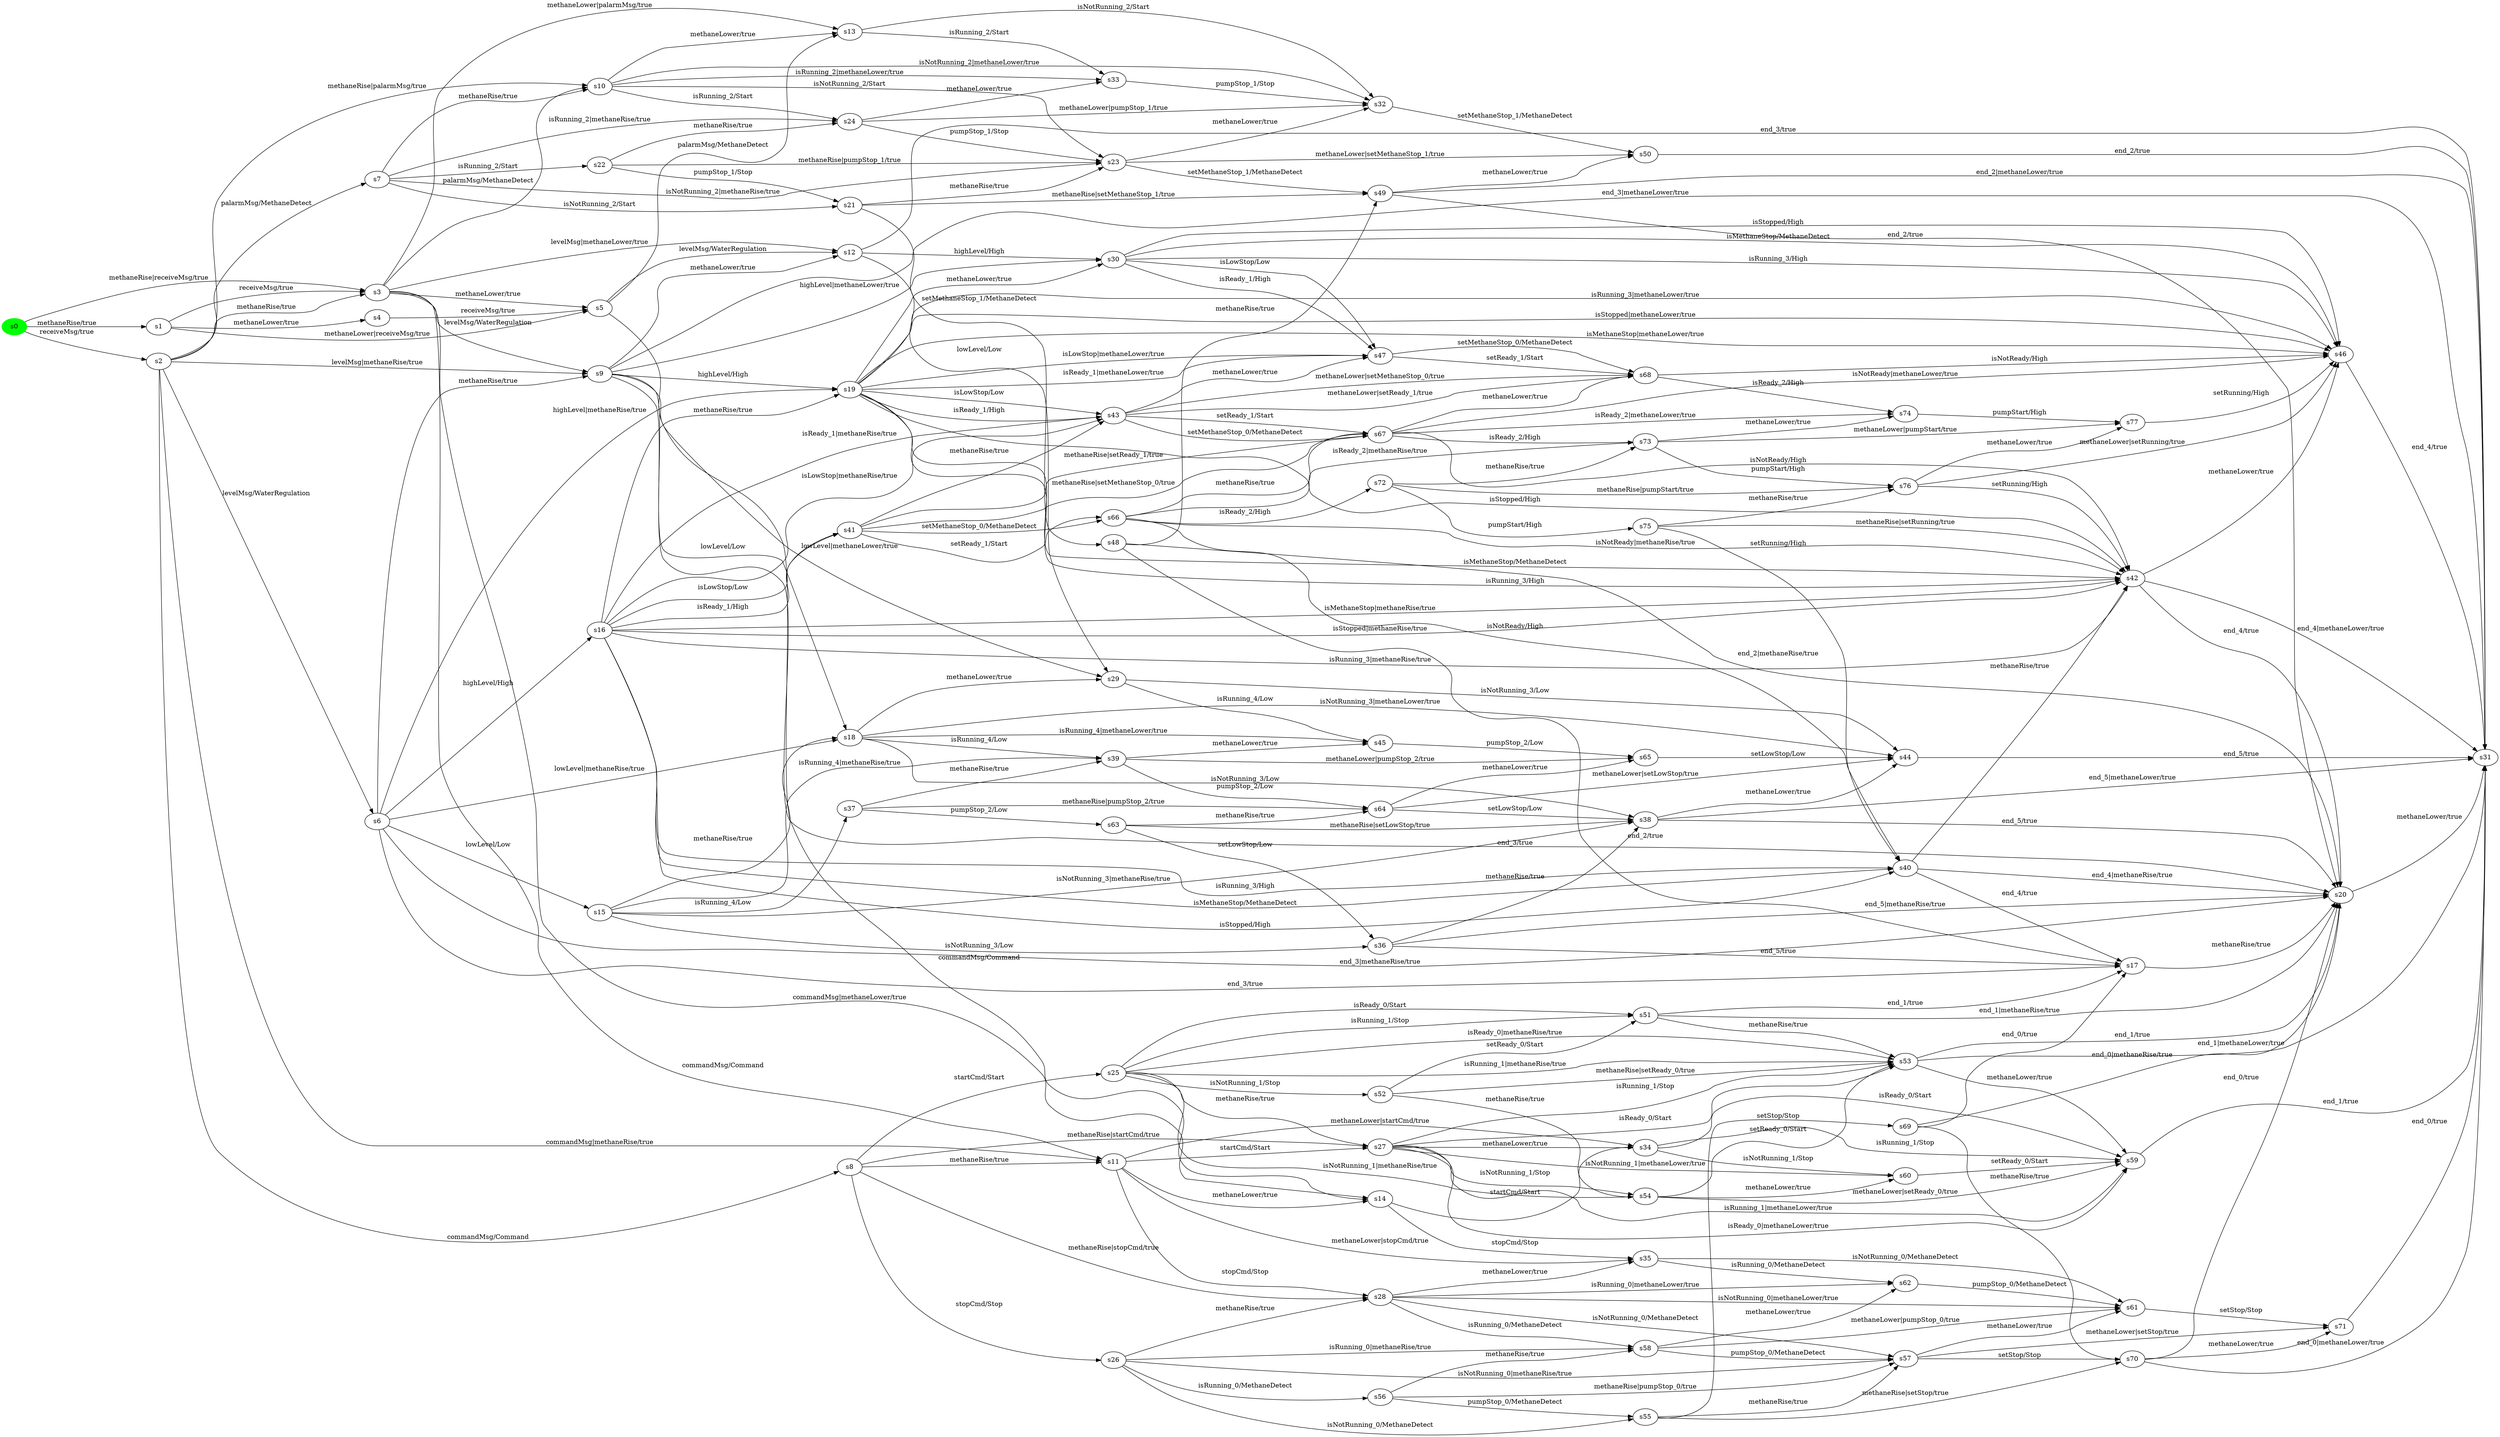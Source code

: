digraph G {
rankdir=LR;
state0[ label = "s0", style=filled, color=green ];
state1 [ label = "s71" ];
state1 -> state2 [ label=" end_0/true " ];
state3 [ label = "s70" ];
state3 -> state2 [ label=" end_0|methaneLower/true " ];
state3 -> state1 [ label=" methaneLower/true " ];
state3 -> state4 [ label=" end_0/true " ];
state5 [ label = "s73" ];
state5 -> state6 [ label=" pumpStart/High " ];
state5 -> state7 [ label=" methaneLower|pumpStart/true " ];
state5 -> state8 [ label=" methaneLower/true " ];
state9 [ label = "s72" ];
state9 -> state10 [ label=" pumpStart/High " ];
state9 -> state5 [ label=" methaneRise/true " ];
state9 -> state6 [ label=" methaneRise|pumpStart/true " ];
state2 [ label = "s31" ];
state10 [ label = "s75" ];
state10 -> state11 [ label=" methaneRise|setRunning/true " ];
state10 -> state6 [ label=" methaneRise/true " ];
state10 -> state12 [ label=" setRunning/High " ];
state8 [ label = "s74" ];
state8 -> state7 [ label=" pumpStart/High " ];
state13 [ label = "s30" ];
state13 -> state14 [ label=" isReady_1/High " ];
state13 -> state14 [ label=" isLowStop/Low " ];
state13 -> state15 [ label=" isStopped/High " ];
state13 -> state15 [ label=" isMethaneStop/MethaneDetect " ];
state13 -> state15 [ label=" isRunning_3/High " ];
state7 [ label = "s77" ];
state7 -> state15 [ label=" setRunning/High " ];
state16 [ label = "s33" ];
state16 -> state17 [ label=" pumpStop_1/Stop " ];
state6 [ label = "s76" ];
state6 -> state7 [ label=" methaneLower/true " ];
state6 -> state11 [ label=" setRunning/High " ];
state6 -> state15 [ label=" methaneLower|setRunning/true " ];
state17 [ label = "s32" ];
state17 -> state18 [ label=" setMethaneStop_1/MethaneDetect " ];
state19 [ label = "s35" ];
state19 -> state20 [ label=" isNotRunning_0/MethaneDetect " ];
state19 -> state21 [ label=" isRunning_0/MethaneDetect " ];
state22 [ label = "s34" ];
state22 -> state23 [ label=" isNotRunning_1/Stop " ];
state22 -> state24 [ label=" isRunning_1/Stop " ];
state22 -> state24 [ label=" isReady_0/Start " ];
state25 [ label = "s37" ];
state25 -> state26 [ label=" methaneRise|pumpStop_2/true " ];
state25 -> state27 [ label=" pumpStop_2/Low " ];
state25 -> state28 [ label=" methaneRise/true " ];
state29 [ label = "s36" ];
state29 -> state4 [ label=" end_5|methaneRise/true " ];
state29 -> state30 [ label=" methaneRise/true " ];
state29 -> state31 [ label=" end_5/true " ];
state28 [ label = "s39" ];
state28 -> state26 [ label=" pumpStop_2/Low " ];
state28 -> state32 [ label=" methaneLower|pumpStop_2/true " ];
state28 -> state33 [ label=" methaneLower/true " ];
state30 [ label = "s38" ];
state30 -> state4 [ label=" end_5/true " ];
state30 -> state2 [ label=" end_5|methaneLower/true " ];
state30 -> state34 [ label=" methaneLower/true " ];
state0 -> state35 [ label=" methaneRise|receiveMsg/true " ];
state0 -> state36 [ label=" methaneRise/true " ];
state0 -> state37 [ label=" receiveMsg/true " ];
state36 [ label = "s1" ];
state36 -> state38 [ label=" methaneLower/true " ];
state36 -> state35 [ label=" receiveMsg/true " ];
state36 -> state39 [ label=" methaneLower|receiveMsg/true " ];
state37 [ label = "s2" ];
state37 -> state40 [ label=" palarmMsg/MethaneDetect " ];
state37 -> state41 [ label=" levelMsg|methaneRise/true " ];
state37 -> state35 [ label=" methaneRise/true " ];
state37 -> state42 [ label=" commandMsg|methaneRise/true " ];
state37 -> state43 [ label=" commandMsg/Command " ];
state37 -> state44 [ label=" methaneRise|palarmMsg/true " ];
state37 -> state45 [ label=" levelMsg/WaterRegulation " ];
state35 [ label = "s3" ];
state35 -> state42 [ label=" commandMsg/Command " ];
state35 -> state46 [ label=" methaneLower|palarmMsg/true " ];
state35 -> state47 [ label=" commandMsg|methaneLower/true " ];
state35 -> state39 [ label=" methaneLower/true " ];
state35 -> state48 [ label=" levelMsg|methaneLower/true " ];
state35 -> state41 [ label=" levelMsg/WaterRegulation " ];
state35 -> state44 [ label=" palarmMsg/MethaneDetect " ];
state38 [ label = "s4" ];
state38 -> state39 [ label=" receiveMsg/true " ];
state39 [ label = "s5" ];
state39 -> state46 [ label=" palarmMsg/MethaneDetect " ];
state39 -> state47 [ label=" commandMsg/Command " ];
state39 -> state48 [ label=" levelMsg/WaterRegulation " ];
state45 [ label = "s6" ];
state45 -> state31 [ label=" end_3/true " ];
state45 -> state49 [ label=" lowLevel|methaneRise/true " ];
state45 -> state41 [ label=" methaneRise/true " ];
state45 -> state4 [ label=" end_3|methaneRise/true " ];
state45 -> state50 [ label=" highLevel|methaneRise/true " ];
state45 -> state51 [ label=" highLevel/High " ];
state45 -> state52 [ label=" lowLevel/Low " ];
state40 [ label = "s7" ];
state40 -> state44 [ label=" methaneRise/true " ];
state40 -> state53 [ label=" isRunning_2|methaneRise/true " ];
state40 -> state54 [ label=" isNotRunning_2/Start " ];
state40 -> state55 [ label=" isNotRunning_2|methaneRise/true " ];
state40 -> state56 [ label=" isRunning_2/Start " ];
state43 [ label = "s8" ];
state43 -> state57 [ label=" methaneRise|startCmd/true " ];
state43 -> state58 [ label=" startCmd/Start " ];
state43 -> state42 [ label=" methaneRise/true " ];
state43 -> state59 [ label=" methaneRise|stopCmd/true " ];
state43 -> state60 [ label=" stopCmd/Stop " ];
state41 [ label = "s9" ];
state41 -> state49 [ label=" lowLevel/Low " ];
state41 -> state4 [ label=" end_3/true " ];
state41 -> state61 [ label=" lowLevel|methaneLower/true " ];
state41 -> state13 [ label=" highLevel|methaneLower/true " ];
state41 -> state48 [ label=" methaneLower/true " ];
state41 -> state2 [ label=" end_3|methaneLower/true " ];
state41 -> state50 [ label=" highLevel/High " ];
state12 [ label = "s40" ];
state12 -> state11 [ label=" methaneRise/true " ];
state12 -> state4 [ label=" end_4|methaneRise/true " ];
state12 -> state31 [ label=" end_4/true " ];
state11 [ label = "s42" ];
state11 -> state2 [ label=" end_4|methaneLower/true " ];
state11 -> state4 [ label=" end_4/true " ];
state11 -> state15 [ label=" methaneLower/true " ];
state62 [ label = "s41" ];
state62 -> state63 [ label=" methaneRise|setMethaneStop_0/true " ];
state62 -> state63 [ label=" methaneRise|setReady_1/true " ];
state62 -> state64 [ label=" setReady_1/Start " ];
state62 -> state64 [ label=" setMethaneStop_0/MethaneDetect " ];
state62 -> state65 [ label=" methaneRise/true " ];
state34 [ label = "s44" ];
state34 -> state2 [ label=" end_5/true " ];
state65 [ label = "s43" ];
state65 -> state66 [ label=" methaneLower|setReady_1/true " ];
state65 -> state66 [ label=" methaneLower|setMethaneStop_0/true " ];
state65 -> state63 [ label=" setReady_1/Start " ];
state65 -> state63 [ label=" setMethaneStop_0/MethaneDetect " ];
state65 -> state14 [ label=" methaneLower/true " ];
state15 [ label = "s46" ];
state15 -> state2 [ label=" end_4/true " ];
state33 [ label = "s45" ];
state33 -> state32 [ label=" pumpStop_2/Low " ];
state67 [ label = "s48" ];
state67 -> state4 [ label=" end_2|methaneRise/true " ];
state67 -> state68 [ label=" methaneRise/true " ];
state67 -> state31 [ label=" end_2/true " ];
state14 [ label = "s47" ];
state14 -> state66 [ label=" setMethaneStop_0/MethaneDetect " ];
state14 -> state66 [ label=" setReady_1/Start " ];
state68 [ label = "s49" ];
state68 -> state4 [ label=" end_2/true " ];
state68 -> state18 [ label=" methaneLower/true " ];
state68 -> state2 [ label=" end_2|methaneLower/true " ];
state69 [ label = "s51" ];
state69 -> state4 [ label=" end_1|methaneRise/true " ];
state69 -> state31 [ label=" end_1/true " ];
state69 -> state70 [ label=" methaneRise/true " ];
state18 [ label = "s50" ];
state18 -> state2 [ label=" end_2/true " ];
state70 [ label = "s53" ];
state70 -> state2 [ label=" end_1|methaneLower/true " ];
state70 -> state24 [ label=" methaneLower/true " ];
state70 -> state4 [ label=" end_1/true " ];
state71 [ label = "s52" ];
state71 -> state70 [ label=" methaneRise|setReady_0/true " ];
state71 -> state69 [ label=" setReady_0/Start " ];
state71 -> state72 [ label=" methaneRise/true " ];
state42 [ label = "s11" ];
state42 -> state59 [ label=" stopCmd/Stop " ];
state42 -> state47 [ label=" methaneLower/true " ];
state42 -> state22 [ label=" methaneLower|startCmd/true " ];
state42 -> state19 [ label=" methaneLower|stopCmd/true " ];
state42 -> state57 [ label=" startCmd/Start " ];
state73 [ label = "s55" ];
state73 -> state3 [ label=" methaneRise|setStop/true " ];
state73 -> state74 [ label=" setStop/Stop " ];
state73 -> state75 [ label=" methaneRise/true " ];
state72 [ label = "s54" ];
state72 -> state70 [ label=" setReady_0/Start " ];
state72 -> state23 [ label=" methaneLower/true " ];
state72 -> state24 [ label=" methaneLower|setReady_0/true " ];
state44 [ label = "s10" ];
state44 -> state46 [ label=" methaneLower/true " ];
state44 -> state16 [ label=" isRunning_2|methaneLower/true " ];
state44 -> state55 [ label=" isNotRunning_2/Start " ];
state44 -> state17 [ label=" isNotRunning_2|methaneLower/true " ];
state44 -> state53 [ label=" isRunning_2/Start " ];
state75 [ label = "s57" ];
state75 -> state1 [ label=" methaneLower|setStop/true " ];
state75 -> state20 [ label=" methaneLower/true " ];
state75 -> state3 [ label=" setStop/Stop " ];
state46 [ label = "s13" ];
state46 -> state16 [ label=" isRunning_2/Start " ];
state46 -> state17 [ label=" isNotRunning_2/Start " ];
state48 [ label = "s12" ];
state48 -> state13 [ label=" highLevel/High " ];
state48 -> state2 [ label=" end_3/true " ];
state48 -> state61 [ label=" lowLevel/Low " ];
state76 [ label = "s56" ];
state76 -> state75 [ label=" methaneRise|pumpStop_0/true " ];
state76 -> state77 [ label=" methaneRise/true " ];
state76 -> state73 [ label=" pumpStop_0/MethaneDetect " ];
state52 [ label = "s15" ];
state52 -> state30 [ label=" isNotRunning_3|methaneRise/true " ];
state52 -> state49 [ label=" methaneRise/true " ];
state52 -> state29 [ label=" isNotRunning_3/Low " ];
state52 -> state25 [ label=" isRunning_4/Low " ];
state52 -> state28 [ label=" isRunning_4|methaneRise/true " ];
state24 [ label = "s59" ];
state24 -> state2 [ label=" end_1/true " ];
state77 [ label = "s58" ];
state77 -> state21 [ label=" methaneLower/true " ];
state77 -> state20 [ label=" methaneLower|pumpStop_0/true " ];
state77 -> state75 [ label=" pumpStop_0/MethaneDetect " ];
state47 [ label = "s14" ];
state47 -> state19 [ label=" stopCmd/Stop " ];
state47 -> state22 [ label=" startCmd/Start " ];
state31 [ label = "s17" ];
state31 -> state4 [ label=" methaneRise/true " ];
state51 [ label = "s16" ];
state51 -> state65 [ label=" isReady_1|methaneRise/true " ];
state51 -> state65 [ label=" isLowStop|methaneRise/true " ];
state51 -> state50 [ label=" methaneRise/true " ];
state51 -> state12 [ label=" isStopped/High " ];
state51 -> state12 [ label=" isMethaneStop/MethaneDetect " ];
state51 -> state12 [ label=" isRunning_3/High " ];
state51 -> state11 [ label=" isRunning_3|methaneRise/true " ];
state51 -> state11 [ label=" isMethaneStop|methaneRise/true " ];
state51 -> state11 [ label=" isStopped|methaneRise/true " ];
state51 -> state62 [ label=" isLowStop/Low " ];
state51 -> state62 [ label=" isReady_1/High " ];
state50 [ label = "s19" ];
state50 -> state11 [ label=" isMethaneStop/MethaneDetect " ];
state50 -> state11 [ label=" isRunning_3/High " ];
state50 -> state11 [ label=" isStopped/High " ];
state50 -> state15 [ label=" isStopped|methaneLower/true " ];
state50 -> state15 [ label=" isMethaneStop|methaneLower/true " ];
state50 -> state15 [ label=" isRunning_3|methaneLower/true " ];
state50 -> state65 [ label=" isReady_1/High " ];
state50 -> state65 [ label=" isLowStop/Low " ];
state50 -> state14 [ label=" isReady_1|methaneLower/true " ];
state50 -> state14 [ label=" isLowStop|methaneLower/true " ];
state50 -> state13 [ label=" methaneLower/true " ];
state49 [ label = "s18" ];
state49 -> state34 [ label=" isNotRunning_3|methaneLower/true " ];
state49 -> state30 [ label=" isNotRunning_3/Low " ];
state49 -> state28 [ label=" isRunning_4/Low " ];
state49 -> state61 [ label=" methaneLower/true " ];
state49 -> state33 [ label=" isRunning_4|methaneLower/true " ];
state23 [ label = "s60" ];
state23 -> state24 [ label=" setReady_0/Start " ];
state21 [ label = "s62" ];
state21 -> state20 [ label=" pumpStop_0/MethaneDetect " ];
state20 [ label = "s61" ];
state20 -> state1 [ label=" setStop/Stop " ];
state4 [ label = "s20" ];
state4 -> state2 [ label=" methaneLower/true " ];
state26 [ label = "s64" ];
state26 -> state34 [ label=" methaneLower|setLowStop/true " ];
state26 -> state30 [ label=" setLowStop/Low " ];
state26 -> state32 [ label=" methaneLower/true " ];
state27 [ label = "s63" ];
state27 -> state29 [ label=" setLowStop/Low " ];
state27 -> state30 [ label=" methaneRise|setLowStop/true " ];
state27 -> state26 [ label=" methaneRise/true " ];
state56 [ label = "s22" ];
state56 -> state54 [ label=" pumpStop_1/Stop " ];
state56 -> state53 [ label=" methaneRise/true " ];
state56 -> state55 [ label=" methaneRise|pumpStop_1/true " ];
state64 [ label = "s66" ];
state64 -> state12 [ label=" isNotReady/High " ];
state64 -> state63 [ label=" methaneRise/true " ];
state64 -> state5 [ label=" isReady_2|methaneRise/true " ];
state64 -> state11 [ label=" isNotReady|methaneRise/true " ];
state64 -> state9 [ label=" isReady_2/High " ];
state32 [ label = "s65" ];
state32 -> state34 [ label=" setLowStop/Low " ];
state54 [ label = "s21" ];
state54 -> state55 [ label=" methaneRise/true " ];
state54 -> state68 [ label=" methaneRise|setMethaneStop_1/true " ];
state54 -> state67 [ label=" setMethaneStop_1/MethaneDetect " ];
state66 [ label = "s68" ];
state66 -> state15 [ label=" isNotReady/High " ];
state66 -> state8 [ label=" isReady_2/High " ];
state53 [ label = "s24" ];
state53 -> state55 [ label=" pumpStop_1/Stop " ];
state53 -> state17 [ label=" methaneLower|pumpStop_1/true " ];
state53 -> state16 [ label=" methaneLower/true " ];
state63 [ label = "s67" ];
state63 -> state8 [ label=" isReady_2|methaneLower/true " ];
state63 -> state66 [ label=" methaneLower/true " ];
state63 -> state11 [ label=" isNotReady/High " ];
state63 -> state15 [ label=" isNotReady|methaneLower/true " ];
state63 -> state5 [ label=" isReady_2/High " ];
state55 [ label = "s23" ];
state55 -> state18 [ label=" methaneLower|setMethaneStop_1/true " ];
state55 -> state17 [ label=" methaneLower/true " ];
state55 -> state68 [ label=" setMethaneStop_1/MethaneDetect " ];
state60 [ label = "s26" ];
state60 -> state77 [ label=" isRunning_0|methaneRise/true " ];
state60 -> state59 [ label=" methaneRise/true " ];
state60 -> state73 [ label=" isNotRunning_0/MethaneDetect " ];
state60 -> state76 [ label=" isRunning_0/MethaneDetect " ];
state60 -> state75 [ label=" isNotRunning_0|methaneRise/true " ];
state58 [ label = "s25" ];
state58 -> state57 [ label=" methaneRise/true " ];
state58 -> state71 [ label=" isNotRunning_1/Stop " ];
state58 -> state70 [ label=" isReady_0|methaneRise/true " ];
state58 -> state70 [ label=" isRunning_1|methaneRise/true " ];
state58 -> state69 [ label=" isReady_0/Start " ];
state58 -> state69 [ label=" isRunning_1/Stop " ];
state58 -> state72 [ label=" isNotRunning_1|methaneRise/true " ];
state74 [ label = "s69" ];
state74 -> state4 [ label=" end_0|methaneRise/true " ];
state74 -> state3 [ label=" methaneRise/true " ];
state74 -> state31 [ label=" end_0/true " ];
state59 [ label = "s28" ];
state59 -> state75 [ label=" isNotRunning_0/MethaneDetect " ];
state59 -> state77 [ label=" isRunning_0/MethaneDetect " ];
state59 -> state21 [ label=" isRunning_0|methaneLower/true " ];
state59 -> state20 [ label=" isNotRunning_0|methaneLower/true " ];
state59 -> state19 [ label=" methaneLower/true " ];
state57 [ label = "s27" ];
state57 -> state72 [ label=" isNotRunning_1/Stop " ];
state57 -> state70 [ label=" isRunning_1/Stop " ];
state57 -> state70 [ label=" isReady_0/Start " ];
state57 -> state24 [ label=" isRunning_1|methaneLower/true " ];
state57 -> state24 [ label=" isReady_0|methaneLower/true " ];
state57 -> state23 [ label=" isNotRunning_1|methaneLower/true " ];
state57 -> state22 [ label=" methaneLower/true " ];
state61 [ label = "s29" ];
state61 -> state33 [ label=" isRunning_4/Low " ];
state61 -> state34 [ label=" isNotRunning_3/Low " ];
}
